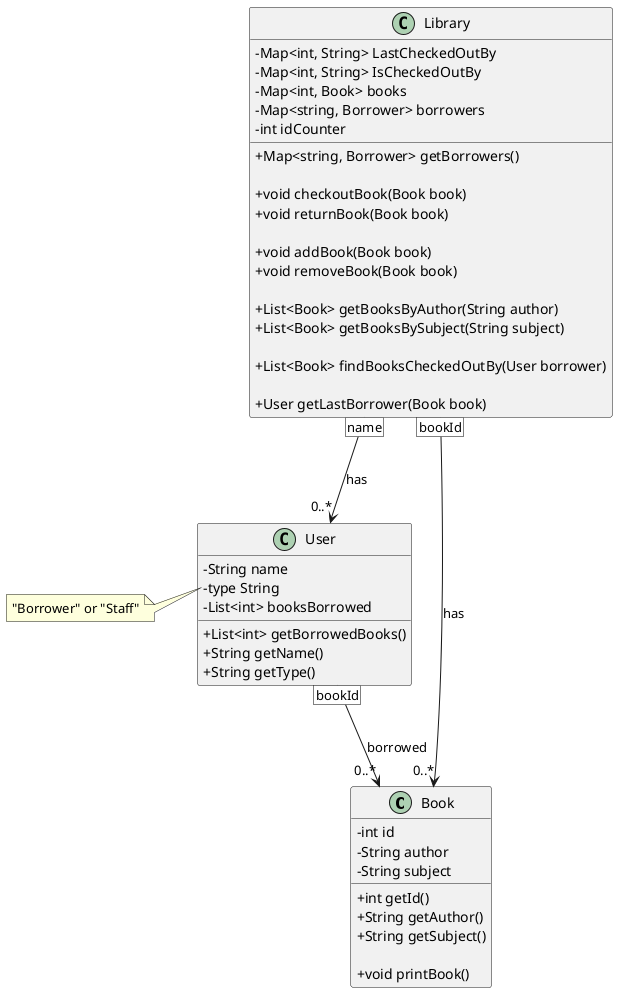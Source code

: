 @startuml
skinparam classAttributeIconSize 0

class Book{
    -int id
    -String author
    -String subject

    +int getId()
    +String getAuthor()
    +String getSubject()

    +void printBook()
}

class User{
    -String name
    -type String
    -List<int> booksBorrowed
    +List<int> getBorrowedBooks()
    +String getName()
    +String getType()
}
note left of User::type
    "Borrower" or "Staff"
end note


class Library{

    'store last borrower of a book'
    -Map<int, String> LastCheckedOutBy 
    -Map<int, String> IsCheckedOutBy
    -Map<int, Book> books
    -Map<string, Borrower> borrowers
    -int idCounter

    +Map<string, Borrower> getBorrowers()

    +void checkoutBook(Book book)
    +void returnBook(Book book)

    +void addBook(Book book)
    +void removeBook(Book book)

    +List<Book> getBooksByAuthor(String author)
    +List<Book> getBooksBySubject(String subject)

    +List<Book> findBooksCheckedOutBy(User borrower)

    +User getLastBorrower(Book book)

}

Library [bookId] --> "0..*" Book : has
Library [name] --> "0..*" User : has

User [bookId] --> "0..*" Book : borrowed

@enduml